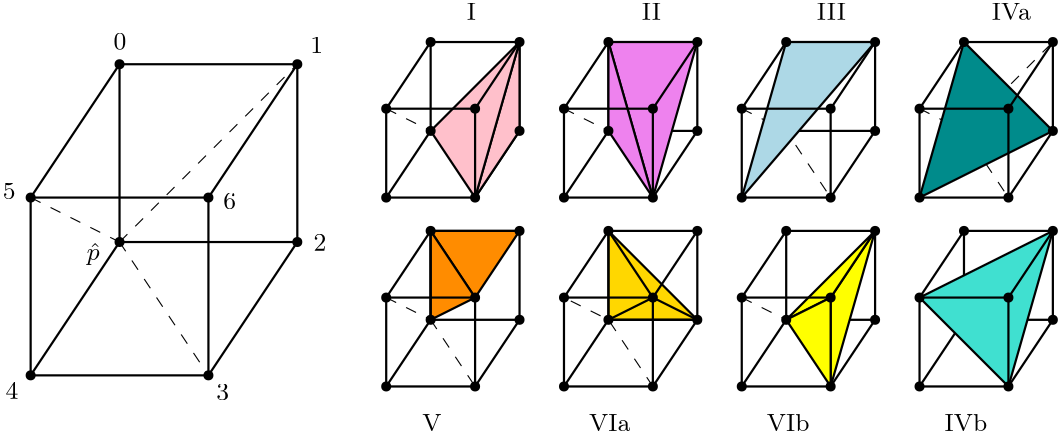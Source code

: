 <?xml version="1.0"?>
<!DOCTYPE ipe SYSTEM "ipe.dtd">
<ipe version="70206" creator="Ipe 7.2.7">
<info created="D:20180617123345" modified="D:20190117133610"/>
<ipestyle name="basic">
<symbol name="arrow/arc(spx)">
<path stroke="sym-stroke" fill="sym-stroke" pen="sym-pen">
0 0 m
-1 0.333 l
-1 -0.333 l
h
</path>
</symbol>
<symbol name="arrow/farc(spx)">
<path stroke="sym-stroke" fill="white" pen="sym-pen">
0 0 m
-1 0.333 l
-1 -0.333 l
h
</path>
</symbol>
<symbol name="arrow/ptarc(spx)">
<path stroke="sym-stroke" fill="sym-stroke" pen="sym-pen">
0 0 m
-1 0.333 l
-0.8 0 l
-1 -0.333 l
h
</path>
</symbol>
<symbol name="arrow/fptarc(spx)">
<path stroke="sym-stroke" fill="white" pen="sym-pen">
0 0 m
-1 0.333 l
-0.8 0 l
-1 -0.333 l
h
</path>
</symbol>
<symbol name="mark/circle(sx)" transformations="translations">
<path fill="sym-stroke">
0.6 0 0 0.6 0 0 e
0.4 0 0 0.4 0 0 e
</path>
</symbol>
<symbol name="mark/disk(sx)" transformations="translations">
<path fill="sym-stroke">
0.6 0 0 0.6 0 0 e
</path>
</symbol>
<symbol name="mark/fdisk(sfx)" transformations="translations">
<group>
<path fill="sym-fill">
0.5 0 0 0.5 0 0 e
</path>
<path fill="sym-stroke" fillrule="eofill">
0.6 0 0 0.6 0 0 e
0.4 0 0 0.4 0 0 e
</path>
</group>
</symbol>
<symbol name="mark/box(sx)" transformations="translations">
<path fill="sym-stroke" fillrule="eofill">
-0.6 -0.6 m
0.6 -0.6 l
0.6 0.6 l
-0.6 0.6 l
h
-0.4 -0.4 m
0.4 -0.4 l
0.4 0.4 l
-0.4 0.4 l
h
</path>
</symbol>
<symbol name="mark/square(sx)" transformations="translations">
<path fill="sym-stroke">
-0.6 -0.6 m
0.6 -0.6 l
0.6 0.6 l
-0.6 0.6 l
h
</path>
</symbol>
<symbol name="mark/fsquare(sfx)" transformations="translations">
<group>
<path fill="sym-fill">
-0.5 -0.5 m
0.5 -0.5 l
0.5 0.5 l
-0.5 0.5 l
h
</path>
<path fill="sym-stroke" fillrule="eofill">
-0.6 -0.6 m
0.6 -0.6 l
0.6 0.6 l
-0.6 0.6 l
h
-0.4 -0.4 m
0.4 -0.4 l
0.4 0.4 l
-0.4 0.4 l
h
</path>
</group>
</symbol>
<symbol name="mark/cross(sx)" transformations="translations">
<group>
<path fill="sym-stroke">
-0.43 -0.57 m
0.57 0.43 l
0.43 0.57 l
-0.57 -0.43 l
h
</path>
<path fill="sym-stroke">
-0.43 0.57 m
0.57 -0.43 l
0.43 -0.57 l
-0.57 0.43 l
h
</path>
</group>
</symbol>
<symbol name="arrow/fnormal(spx)">
<path stroke="sym-stroke" fill="white" pen="sym-pen">
0 0 m
-1 0.333 l
-1 -0.333 l
h
</path>
</symbol>
<symbol name="arrow/pointed(spx)">
<path stroke="sym-stroke" fill="sym-stroke" pen="sym-pen">
0 0 m
-1 0.333 l
-0.8 0 l
-1 -0.333 l
h
</path>
</symbol>
<symbol name="arrow/fpointed(spx)">
<path stroke="sym-stroke" fill="white" pen="sym-pen">
0 0 m
-1 0.333 l
-0.8 0 l
-1 -0.333 l
h
</path>
</symbol>
<symbol name="arrow/linear(spx)">
<path stroke="sym-stroke" pen="sym-pen">
-1 0.333 m
0 0 l
-1 -0.333 l
</path>
</symbol>
<symbol name="arrow/fdouble(spx)">
<path stroke="sym-stroke" fill="white" pen="sym-pen">
0 0 m
-1 0.333 l
-1 -0.333 l
h
-1 0 m
-2 0.333 l
-2 -0.333 l
h
</path>
</symbol>
<symbol name="arrow/double(spx)">
<path stroke="sym-stroke" fill="sym-stroke" pen="sym-pen">
0 0 m
-1 0.333 l
-1 -0.333 l
h
-1 0 m
-2 0.333 l
-2 -0.333 l
h
</path>
</symbol>
<pen name="heavier" value="0.8"/>
<pen name="fat" value="1.2"/>
<pen name="ultrafat" value="2"/>
<symbolsize name="large" value="5"/>
<symbolsize name="small" value="2"/>
<symbolsize name="tiny" value="1.1"/>
<arrowsize name="large" value="10"/>
<arrowsize name="small" value="5"/>
<arrowsize name="tiny" value="3"/>
<color name="red" value="1 0 0"/>
<color name="green" value="0 1 0"/>
<color name="blue" value="0 0 1"/>
<color name="yellow" value="1 1 0"/>
<color name="orange" value="1 0.647 0"/>
<color name="gold" value="1 0.843 0"/>
<color name="purple" value="0.627 0.125 0.941"/>
<color name="gray" value="0.745"/>
<color name="brown" value="0.647 0.165 0.165"/>
<color name="navy" value="0 0 0.502"/>
<color name="pink" value="1 0.753 0.796"/>
<color name="seagreen" value="0.18 0.545 0.341"/>
<color name="turquoise" value="0.251 0.878 0.816"/>
<color name="violet" value="0.933 0.51 0.933"/>
<color name="darkblue" value="0 0 0.545"/>
<color name="darkcyan" value="0 0.545 0.545"/>
<color name="darkgray" value="0.663"/>
<color name="darkgreen" value="0 0.392 0"/>
<color name="darkmagenta" value="0.545 0 0.545"/>
<color name="darkorange" value="1 0.549 0"/>
<color name="darkred" value="0.545 0 0"/>
<color name="lightblue" value="0.678 0.847 0.902"/>
<color name="lightcyan" value="0.878 1 1"/>
<color name="lightgray" value="0.827"/>
<color name="lightgreen" value="0.565 0.933 0.565"/>
<color name="lightyellow" value="1 1 0.878"/>
<dashstyle name="dashed" value="[4] 0"/>
<dashstyle name="dotted" value="[1 3] 0"/>
<dashstyle name="dash dotted" value="[4 2 1 2] 0"/>
<dashstyle name="dash dot dotted" value="[4 2 1 2 1 2] 0"/>
<textsize name="large" value="\large"/>
<textsize name="Large" value="\Large"/>
<textsize name="LARGE" value="\LARGE"/>
<textsize name="huge" value="\huge"/>
<textsize name="Huge" value="\Huge"/>
<textsize name="small" value="\small"/>
<textsize name="footnote" value="\footnotesize"/>
<textsize name="tiny" value="\tiny"/>
<textstyle name="center" begin="\begin{center}" end="\end{center}"/>
<textstyle name="itemize" begin="\begin{itemize}" end="\end{itemize}"/>
<textstyle name="item" begin="\begin{itemize}\item{}" end="\end{itemize}"/>
<gridsize name="4 pts" value="4"/>
<gridsize name="8 pts (~3 mm)" value="8"/>
<gridsize name="16 pts (~6 mm)" value="16"/>
<gridsize name="32 pts (~12 mm)" value="32"/>
<gridsize name="10 pts (~3.5 mm)" value="10"/>
<gridsize name="20 pts (~7 mm)" value="20"/>
<gridsize name="14 pts (~5 mm)" value="14"/>
<gridsize name="28 pts (~10 mm)" value="28"/>
<gridsize name="56 pts (~20 mm)" value="56"/>
<anglesize name="90 deg" value="90"/>
<anglesize name="60 deg" value="60"/>
<anglesize name="45 deg" value="45"/>
<anglesize name="30 deg" value="30"/>
<anglesize name="22.5 deg" value="22.5"/>
<opacity name="10%" value="0.1"/>
<opacity name="30%" value="0.3"/>
<opacity name="50%" value="0.5"/>
<opacity name="75%" value="0.75"/>
<tiling name="falling" angle="-60" step="4" width="1"/>
<tiling name="rising" angle="30" step="4" width="1"/>
</ipestyle>
<page>
<layer name="alpha"/>
<view layers="alpha" active="alpha"/>
<path layer="alpha" stroke="black" fill="gold" pen="heavier">
272 500 m
272 468 l
304 468 l
272 500 l
</path>
<path stroke="black" dash="dashed">
384 544 m
400 536 l
416 512 l
</path>
<path stroke="black" dash="dashed">
400 536 m
432 568 l
</path>
<path stroke="black" dash="dashed">
320 544 m
336 536 l
352 512 l
</path>
<group matrix="1 0 0 1 96 0">
<path stroke="black" pen="heavier">
96 544 m
96 512 l
128 512 l
144 536 l
144 568 l
112 568 l
96 544 l
96 544 l
</path>
<path stroke="black" pen="heavier">
96 512 m
112 536 l
144 536 l
</path>
<path stroke="black" pen="heavier">
112 568 m
112 536 l
</path>
<use name="mark/disk(sx)" pos="112 536" size="small" stroke="black"/>
<use name="mark/disk(sx)" pos="96 512" size="small" stroke="black"/>
<use name="mark/disk(sx)" pos="128 512" size="small" stroke="black"/>
<use name="mark/disk(sx)" pos="144 536" size="small" stroke="black"/>
<use name="mark/disk(sx)" pos="144 568" size="small" stroke="black"/>
<use name="mark/disk(sx)" pos="112 568" size="small" stroke="black"/>
<use name="mark/disk(sx)" pos="96 544" size="small" stroke="black"/>
</group>
<path matrix="1 0 0 1 96 0" stroke="black" fill="pink" pen="heavier">
144 568 m
128 512 l
144 536 l
144 568 l
</path>
<path matrix="1 0 0 1 96 0" stroke="black" fill="pink" pen="heavier">
112 536 m
144 568 l
128 512 l
112 536 l
</path>
<group matrix="1 0 0 1 160 0">
<path stroke="black" pen="heavier">
96 544 m
96 512 l
128 512 l
144 536 l
144 568 l
112 568 l
96 544 l
96 544 l
</path>
<path stroke="black" pen="heavier">
96 512 m
112 536 l
144 536 l
</path>
<path stroke="black" pen="heavier">
112 568 m
112 536 l
</path>
<use name="mark/disk(sx)" pos="112 536" size="small" stroke="black"/>
<use name="mark/disk(sx)" pos="96 512" size="small" stroke="black"/>
<use name="mark/disk(sx)" pos="128 512" size="small" stroke="black"/>
<use name="mark/disk(sx)" pos="144 536" size="small" stroke="black"/>
<use name="mark/disk(sx)" pos="144 568" size="small" stroke="black"/>
<use name="mark/disk(sx)" pos="112 568" size="small" stroke="black"/>
<use name="mark/disk(sx)" pos="96 544" size="small" stroke="black"/>
</group>
<path matrix="1 0 0 1 160 64" stroke="black" fill="violet" pen="heavier">
112 504 m
128 448 l
144 504 l
112 504 l
</path>
<path matrix="1 0 0 1 160 64" stroke="black" fill="violet" pen="heavier">
112 472 m
128 448 l
112 504 l
</path>
<group matrix="1 0 0 1 224 0">
<path stroke="black" pen="heavier">
96 544 m
96 512 l
128 512 l
144 536 l
144 568 l
112 568 l
96 544 l
96 544 l
</path>
<path stroke="black" pen="heavier">
96 512 m
112 536 l
144 536 l
</path>
<path stroke="black" pen="heavier">
112 568 m
112 536 l
</path>
<use name="mark/disk(sx)" pos="112 536" size="small" stroke="black"/>
<use name="mark/disk(sx)" pos="96 512" size="small" stroke="black"/>
<use name="mark/disk(sx)" pos="128 512" size="small" stroke="black"/>
<use name="mark/disk(sx)" pos="144 536" size="small" stroke="black"/>
<use name="mark/disk(sx)" pos="144 568" size="small" stroke="black"/>
<use name="mark/disk(sx)" pos="112 568" size="small" stroke="black"/>
<use name="mark/disk(sx)" pos="96 544" size="small" stroke="black"/>
</group>
<path matrix="1 0 0 1 224 128" stroke="black" fill="lightblue" pen="heavier">
112 440 m
96 384 l
144 440 l
112 440 l
</path>
<group matrix="1 0 0 1 288 0">
<path stroke="black" pen="heavier">
96 544 m
96 512 l
128 512 l
144 536 l
144 568 l
112 568 l
96 544 l
96 544 l
</path>
<path stroke="black" pen="heavier">
96 512 m
112 536 l
144 536 l
</path>
<path stroke="black" pen="heavier">
112 568 m
112 536 l
</path>
<use name="mark/disk(sx)" pos="112 536" size="small" stroke="black"/>
<use name="mark/disk(sx)" pos="96 512" size="small" stroke="black"/>
<use name="mark/disk(sx)" pos="128 512" size="small" stroke="black"/>
<use name="mark/disk(sx)" pos="144 536" size="small" stroke="black"/>
<use name="mark/disk(sx)" pos="144 568" size="small" stroke="black"/>
<use name="mark/disk(sx)" pos="112 568" size="small" stroke="black"/>
<use name="mark/disk(sx)" pos="96 544" size="small" stroke="black"/>
</group>
<path matrix="1 0 0 1 224 64" stroke="black" fill="darkcyan" pen="heavier">
176 504 m
208 472 l
160 448 l
176 504 l
</path>
<group matrix="1 0 0 1 288 -68">
<path stroke="black" pen="heavier">
96 544 m
96 512 l
128 512 l
144 536 l
144 568 l
112 568 l
96 544 l
96 544 l
</path>
<path stroke="black" pen="heavier">
96 512 m
112 536 l
144 536 l
</path>
<path stroke="black" pen="heavier">
112 568 m
112 536 l
</path>
<use name="mark/disk(sx)" pos="112 536" size="small" stroke="black"/>
<use name="mark/disk(sx)" pos="96 512" size="small" stroke="black"/>
<use name="mark/disk(sx)" pos="128 512" size="small" stroke="black"/>
<use name="mark/disk(sx)" pos="144 536" size="small" stroke="black"/>
<use name="mark/disk(sx)" pos="144 568" size="small" stroke="black"/>
<use name="mark/disk(sx)" pos="112 568" size="small" stroke="black"/>
<use name="mark/disk(sx)" pos="96 544" size="small" stroke="black"/>
</group>
<path matrix="1 0 0 1 224 60" stroke="black" fill="turquoise" pen="heavier">
208 440 m
160 416 l
192 384 l
208 440 l
</path>
<group matrix="1 0 0 1 96 -68">
<path stroke="black" pen="heavier">
96 544 m
96 512 l
128 512 l
144 536 l
144 568 l
112 568 l
96 544 l
96 544 l
</path>
<path stroke="black" pen="heavier">
96 512 m
112 536 l
144 536 l
</path>
<path stroke="black" pen="heavier">
112 568 m
112 536 l
</path>
<use name="mark/disk(sx)" pos="112 536" size="small" stroke="black"/>
<use name="mark/disk(sx)" pos="96 512" size="small" stroke="black"/>
<use name="mark/disk(sx)" pos="128 512" size="small" stroke="black"/>
<use name="mark/disk(sx)" pos="144 536" size="small" stroke="black"/>
<use name="mark/disk(sx)" pos="144 568" size="small" stroke="black"/>
<use name="mark/disk(sx)" pos="112 568" size="small" stroke="black"/>
<use name="mark/disk(sx)" pos="96 544" size="small" stroke="black"/>
</group>
<path matrix="1 0 0 1 -32 -4" stroke="black" fill="darkorange" pen="heavier">
240 504 m
256 480 l
272 504 l
240 504 l
</path>
<path matrix="1 0 0 1 -32 -4" stroke="black" fill="darkorange" pen="heavier">
256 480 m
240 472 l
240 504 l
</path>
<use matrix="1 0 0 1 -32 -4" name="mark/disk(sx)" pos="256 480" size="small" stroke="black"/>
<group matrix="1 0 0 1 160 -68">
<path stroke="black" pen="heavier">
96 544 m
96 512 l
128 512 l
144 536 l
144 568 l
112 568 l
96 544 l
96 544 l
</path>
<path stroke="black" pen="heavier">
96 512 m
112 536 l
144 536 l
</path>
<path stroke="black" pen="heavier">
112 568 m
112 536 l
</path>
<use name="mark/disk(sx)" pos="112 536" size="small" stroke="black"/>
<use name="mark/disk(sx)" pos="96 512" size="small" stroke="black"/>
<use name="mark/disk(sx)" pos="128 512" size="small" stroke="black"/>
<use name="mark/disk(sx)" pos="144 536" size="small" stroke="black"/>
<use name="mark/disk(sx)" pos="144 568" size="small" stroke="black"/>
<use name="mark/disk(sx)" pos="112 568" size="small" stroke="black"/>
<use name="mark/disk(sx)" pos="96 544" size="small" stroke="black"/>
</group>
<group matrix="1 0 0 1 224 -68">
<path stroke="black" pen="heavier">
96 544 m
96 512 l
128 512 l
144 536 l
144 568 l
112 568 l
96 544 l
96 544 l
</path>
<path stroke="black" pen="heavier">
96 512 m
112 536 l
144 536 l
</path>
<path stroke="black" pen="heavier">
112 568 m
112 536 l
</path>
<use name="mark/disk(sx)" pos="112 536" size="small" stroke="black"/>
<use name="mark/disk(sx)" pos="96 512" size="small" stroke="black"/>
<use name="mark/disk(sx)" pos="128 512" size="small" stroke="black"/>
<use name="mark/disk(sx)" pos="144 536" size="small" stroke="black"/>
<use name="mark/disk(sx)" pos="144 568" size="small" stroke="black"/>
<use name="mark/disk(sx)" pos="112 568" size="small" stroke="black"/>
<use name="mark/disk(sx)" pos="96 544" size="small" stroke="black"/>
</group>
<path matrix="1 0 0 1 224 124" stroke="black" fill="yellow" pen="heavier">
144 376 m
128 320 l
128 352 l
144 376 l
</path>
<path matrix="1 0 0 1 224 124" stroke="black" fill="yellow" pen="heavier">
112 344 m
128 352 l
144 376 l
112 344 l
</path>
<path matrix="1 0 0 1 224 124" stroke="black" fill="yellow" pen="heavier">
112 344 m
128 320 l
128 352 l
112 344 l
</path>
<use matrix="1 0 0 1 224 124" name="mark/disk(sx)" pos="128 352" size="small" stroke="black"/>
<text matrix="1 0 0 1 141 -8" transformations="translations" pos="80 584" stroke="black" type="label" width="3.326" height="6.127" depth="0" valign="baseline" size="small">I</text>
<text matrix="1 0 0 1 132 -4" transformations="translations" pos="152 580" stroke="black" type="label" width="6.909" height="6.127" depth="0" valign="baseline" size="small">II</text>
<text matrix="1 0 0 1 131 -4" transformations="translations" pos="216 580" stroke="black" type="label" width="10.491" height="6.127" depth="0" valign="baseline" size="small">III</text>
<text matrix="1 0 0 1 142 -8" transformations="translations" pos="268 584" stroke="black" type="label" width="14.076" height="6.127" depth="0" valign="baseline" size="small">IVa</text>
<text matrix="1 0 0 1 117 8" transformations="translations" pos="276 420" stroke="black" type="label" width="15.356" height="6.227" depth="0" valign="baseline" size="small">IVb</text>
<text matrix="1 0 0 1 125 8" transformations="translations" pos="80 420" stroke="black" type="label" width="6.91" height="6.127" depth="0" valign="baseline" size="small">V</text>
<text matrix="1 0 0 1 125 0" transformations="translations" pos="140 428" stroke="black" type="label" width="14.844" height="6.127" depth="0" valign="baseline" size="small">VIa</text>
<text matrix="1 0 0 1 117 -4" transformations="translations" pos="212 432" stroke="black" type="label" width="15.356" height="6.227" depth="0" valign="baseline" size="small">VIb</text>
<path stroke="black" pen="heavier">
64 448 m
128 448 l
160 496 l
160 560 l
96 560 l
64 512 l
64 448 l
</path>
<path stroke="black" pen="heavier">
96 560 m
96 496 l
64 448 l
</path>
<path stroke="black" pen="heavier">
96 496 m
160 496 l
</path>
<path stroke="black" pen="heavier">
64 512 m
128 512 l
128 448 l
</path>
<path stroke="black" pen="heavier">
128 512 m
160 560 l
</path>
<use name="mark/disk(sx)" pos="64 448" size="small" stroke="black"/>
<use name="mark/disk(sx)" pos="64 512" size="small" stroke="black"/>
<use name="mark/disk(sx)" pos="96 560" size="small" stroke="black"/>
<use name="mark/disk(sx)" pos="96 496" size="small" stroke="black"/>
<use name="mark/disk(sx)" pos="160 496" size="small" stroke="black"/>
<use name="mark/disk(sx)" pos="128 448" size="small" stroke="black"/>
<use name="mark/disk(sx)" pos="128 512" size="small" stroke="black"/>
<use name="mark/disk(sx)" pos="160 560" size="small" stroke="black"/>
<text matrix="1 0 0 1 -2.16293 1.24461" transformations="translations" pos="96 564" stroke="black" type="label" width="4.608" height="5.778" depth="0" valign="baseline" size="small" style="math">0</text>
<text matrix="1 0 0 1 -3.32513 0.00336381" transformations="translations" pos="168 564" stroke="black" type="label" width="4.608" height="5.778" depth="0" valign="baseline" size="small" style="math">1</text>
<text matrix="1 0 0 1 -2.19993 4.83211" transformations="translations" pos="168 488" stroke="black" type="label" width="4.608" height="5.778" depth="0" valign="baseline" size="small" style="math">2</text>
<text matrix="1 0 0 1 -1.18742 -0.995688" transformations="translations" pos="132 440" stroke="black" type="label" width="4.608" height="5.778" depth="0" valign="baseline" size="small" style="math">3</text>
<text matrix="1 0 0 1 2.96856 -0.407021" transformations="translations" pos="52 440" stroke="black" type="label" width="4.608" height="5.778" depth="0" valign="baseline" size="small" style="math">4</text>
<text matrix="1 0 0 1 5.9674 -4.62187" transformations="translations" pos="48 516" stroke="black" type="label" width="4.608" height="5.778" depth="0" valign="baseline" size="small" style="math">5</text>
<text matrix="1 0 0 1 -10.6952 -8.20601" transformations="translations" pos="144 516" stroke="black" type="label" width="4.608" height="5.778" depth="0" valign="baseline" size="small" style="math">6</text>
<text matrix="1 0 0 1 -15.8202 1.56698" transformations="translations" pos="100 488" stroke="black" type="label" width="4.626" height="6.23" depth="1.74" valign="baseline" size="small" style="math">\hat{p}</text>
<use name="mark/disk(sx)" pos="240 568" size="small" stroke="black"/>
<use name="mark/disk(sx)" pos="240 536" size="small" stroke="black"/>
<use name="mark/disk(sx)" pos="224 512" size="small" stroke="black"/>
<use name="mark/disk(sx)" pos="208 536" size="small" stroke="black"/>
<use name="mark/disk(sx)" pos="272 568" size="small" stroke="black"/>
<use name="mark/disk(sx)" pos="304 568" size="small" stroke="black"/>
<use name="mark/disk(sx)" pos="272 536" size="small" stroke="black"/>
<use name="mark/disk(sx)" pos="336 568" size="small" stroke="black"/>
<use name="mark/disk(sx)" pos="368 568" size="small" stroke="black"/>
<use name="mark/disk(sx)" pos="400 568" size="small" stroke="black"/>
<use name="mark/disk(sx)" pos="432 536" size="small" stroke="black"/>
<use name="mark/disk(sx)" pos="384 512" size="small" stroke="black"/>
<use name="mark/disk(sx)" pos="432 500" size="small" stroke="black"/>
<use name="mark/disk(sx)" pos="384 476" size="small" stroke="black"/>
<use name="mark/disk(sx)" pos="416 444" size="small" stroke="black"/>
<use name="mark/disk(sx)" pos="336 468" size="small" stroke="black"/>
<use name="mark/disk(sx)" pos="352 444" size="small" stroke="black"/>
<use name="mark/disk(sx)" pos="272 468" size="small" stroke="black"/>
<use name="mark/disk(sx)" pos="272 500" size="small" stroke="black"/>
<use name="mark/disk(sx)" pos="208 468" size="small" stroke="black"/>
<use name="mark/disk(sx)" pos="208 500" size="small" stroke="black"/>
<use name="mark/disk(sx)" pos="240 500" size="small" stroke="black"/>
<path stroke="black" pen="heavier">
272 568 m
272 536 l
</path>
<path stroke="black" pen="heavier">
208 500 m
208 468 l
</path>
<path stroke="black" pen="heavier">
208 500 m
224 476 l
</path>
<path stroke="black" dash="dashed">
64 512 m
96 496 l
</path>
<path stroke="black" dash="dashed">
96 496 m
160 560 l
</path>
<path stroke="black" dash="dashed">
96 496 m
128 448 l
</path>
<path stroke="black" dash="dashed">
192 544 m
208 536 l
</path>
<path stroke="black" dash="dashed">
192 476 m
208 468 l
</path>
<path stroke="black" dash="dashed">
208 468 m
224 444 l
</path>
<path stroke="black" dash="dashed">
288 444 m
272 468 l
256 476 l
</path>
<path stroke="black" dash="dashed">
320 476 m
336 468 l
</path>
<path stroke="black" dash="dashed">
256 544 m
272 536 l
</path>
<use name="mark/disk(sx)" pos="64 512" size="normal" stroke="black"/>
<use name="mark/disk(sx)" pos="96 560" size="normal" stroke="black"/>
<use name="mark/disk(sx)" pos="96 496" size="normal" stroke="black"/>
<use name="mark/disk(sx)" pos="128 512" size="normal" stroke="black"/>
<use name="mark/disk(sx)" pos="160 560" size="normal" stroke="black"/>
<use name="mark/disk(sx)" pos="160 496" size="normal" stroke="black"/>
<use name="mark/disk(sx)" pos="128 448" size="normal" stroke="black"/>
<use name="mark/disk(sx)" pos="64 448" size="normal" stroke="black"/>
<use name="mark/disk(sx)" pos="192 444" size="normal" stroke="black"/>
<use name="mark/disk(sx)" pos="192 476" size="normal" stroke="black"/>
<use name="mark/disk(sx)" pos="208 468" size="normal" stroke="black"/>
<use name="mark/disk(sx)" pos="224 476" size="normal" stroke="black"/>
<use name="mark/disk(sx)" pos="208 500" size="normal" stroke="black"/>
<use name="mark/disk(sx)" pos="240 500" size="normal" stroke="black"/>
<use name="mark/disk(sx)" pos="240 468" size="normal" stroke="black"/>
<use name="mark/disk(sx)" pos="224 444" size="normal" stroke="black"/>
<use name="mark/disk(sx)" pos="208 568" size="normal" stroke="black"/>
<use name="mark/disk(sx)" pos="192 544" size="normal" stroke="black"/>
<use name="mark/disk(sx)" pos="208 536" size="normal" stroke="black"/>
<use name="mark/disk(sx)" pos="192 512" size="normal" stroke="black"/>
<use name="mark/disk(sx)" pos="224 512" size="normal" stroke="black"/>
<use name="mark/disk(sx)" pos="240 536" size="normal" stroke="black"/>
<use name="mark/disk(sx)" pos="240 568" size="normal" stroke="black"/>
<use name="mark/disk(sx)" pos="272 568" size="normal" stroke="black"/>
<use name="mark/disk(sx)" pos="256 544" size="normal" stroke="black"/>
<use name="mark/disk(sx)" pos="272 536" size="normal" stroke="black"/>
<use name="mark/disk(sx)" pos="256 512" size="normal" stroke="black"/>
<use name="mark/disk(sx)" pos="288 512" size="normal" stroke="black"/>
<use name="mark/disk(sx)" pos="304 536" size="normal" stroke="black"/>
<use name="mark/disk(sx)" pos="304 568" size="normal" stroke="black"/>
<use name="mark/disk(sx)" pos="320 544" size="normal" stroke="black"/>
<use name="mark/disk(sx)" pos="336 568" size="normal" stroke="black"/>
<use name="mark/disk(sx)" pos="368 568" size="normal" stroke="black"/>
<use name="mark/disk(sx)" pos="368 536" size="normal" stroke="black"/>
<use name="mark/disk(sx)" pos="352 512" size="normal" stroke="black"/>
<use name="mark/disk(sx)" pos="320 512" size="normal" stroke="black"/>
<use name="mark/disk(sx)" pos="304 500" size="normal" stroke="black"/>
<use name="mark/disk(sx)" pos="272 500" size="normal" stroke="black"/>
<use name="mark/disk(sx)" pos="272 468" size="normal" stroke="black"/>
<use name="mark/disk(sx)" pos="256 476" size="normal" stroke="black"/>
<use name="mark/disk(sx)" pos="256 444" size="normal" stroke="black"/>
<use name="mark/disk(sx)" pos="288 444" size="normal" stroke="black"/>
<use name="mark/disk(sx)" pos="304 468" size="normal" stroke="black"/>
<use name="mark/disk(sx)" pos="320 476" size="normal" stroke="black"/>
<use name="mark/disk(sx)" pos="336 500" size="normal" stroke="black"/>
<use name="mark/disk(sx)" pos="336 468" size="normal" stroke="black"/>
<use name="mark/disk(sx)" pos="352 476" size="normal" stroke="black"/>
<use name="mark/disk(sx)" pos="368 500" size="normal" stroke="black"/>
<use name="mark/disk(sx)" pos="368 468" size="normal" stroke="black"/>
<use name="mark/disk(sx)" pos="352 444" size="normal" stroke="black"/>
<use name="mark/disk(sx)" pos="320 444" size="normal" stroke="black"/>
<use name="mark/disk(sx)" pos="400 568" size="normal" stroke="black"/>
<use name="mark/disk(sx)" pos="384 544" size="normal" stroke="black"/>
<use name="mark/disk(sx)" pos="384 512" size="normal" stroke="black"/>
<use name="mark/disk(sx)" pos="416 512" size="normal" stroke="black"/>
<use name="mark/disk(sx)" pos="432 536" size="normal" stroke="black"/>
<use name="mark/disk(sx)" pos="432 568" size="normal" stroke="black"/>
<use name="mark/disk(sx)" pos="432 500" size="normal" stroke="black"/>
<use name="mark/disk(sx)" pos="400 500" size="normal" stroke="black"/>
<use name="mark/disk(sx)" pos="384 476" size="normal" stroke="black"/>
<use name="mark/disk(sx)" pos="384 444" size="normal" stroke="black"/>
<use name="mark/disk(sx)" pos="416 444" size="normal" stroke="black"/>
<use name="mark/disk(sx)" pos="432 468" size="normal" stroke="black"/>
<path stroke="black" pen="heavier">
272 468 m
288 476 l
304 468 l
</path>
<path stroke="black" pen="heavier">
272 500 m
288 476 l
</path>
<use name="mark/disk(sx)" pos="288 476" size="normal" stroke="black"/>
<path stroke="black" pen="heavier">
192 544 m
224 544 l
224 512 l
</path>
<path stroke="black" pen="heavier">
224 544 m
240 568 l
</path>
<path stroke="black" pen="heavier">
256 544 m
288 544 l
288 512 l
</path>
<path stroke="black" pen="heavier">
288 544 m
304 568 l
</path>
<path stroke="black" pen="heavier">
320 544 m
352 544 l
352 512 l
</path>
<path stroke="black" pen="heavier">
352 544 m
368 568 l
</path>
<path stroke="black" pen="heavier">
384 544 m
416 544 l
416 512 l
</path>
<path stroke="black" pen="heavier">
416 544 m
432 568 l
</path>
<path stroke="black" pen="heavier">
192 476 m
224 476 l
224 444 l
</path>
<path stroke="black" pen="heavier">
256 476 m
288 476 l
288 444 l
</path>
<path stroke="black" pen="heavier">
288 476 m
304 500 l
</path>
<path stroke="black" pen="heavier">
320 476 m
352 476 l
352 476 l
</path>
<path stroke="black" pen="heavier">
384 476 m
416 476 l
416 444 l
</path>
<path stroke="black" pen="heavier">
416 476 m
432 500 l
</path>
<use name="mark/disk(sx)" pos="224 544" size="normal" stroke="black"/>
<use name="mark/disk(sx)" pos="288 544" size="normal" stroke="black"/>
<use name="mark/disk(sx)" pos="352 544" size="normal" stroke="black"/>
<use name="mark/disk(sx)" pos="416 544" size="normal" stroke="black"/>
<use name="mark/disk(sx)" pos="416 476" size="normal" stroke="black"/>
</page>
</ipe>
